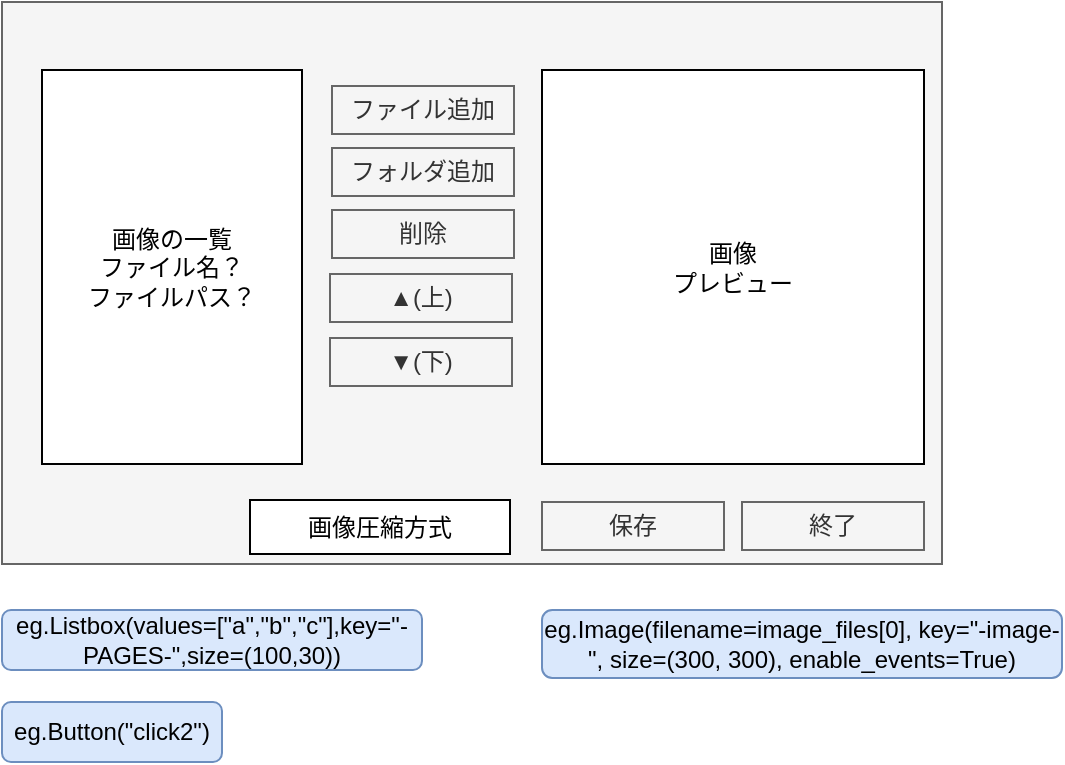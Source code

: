 <mxfile version="20.6.2" type="device"><diagram id="OcwYDJNqh8ZpJgAvMzJH" name="ページ1"><mxGraphModel dx="1406" dy="818" grid="1" gridSize="10" guides="1" tooltips="1" connect="1" arrows="1" fold="1" page="1" pageScale="1" pageWidth="827" pageHeight="1169" math="0" shadow="0"><root><mxCell id="0"/><mxCell id="1" parent="0"/><mxCell id="OV76bfxHB4X1S0Z5n7XZ-2" value="" style="rounded=0;whiteSpace=wrap;html=1;fillColor=#f5f5f5;fontColor=#333333;strokeColor=#666666;" vertex="1" parent="1"><mxGeometry x="30" y="110" width="470" height="281" as="geometry"/></mxCell><mxCell id="OV76bfxHB4X1S0Z5n7XZ-3" value="画像の一覧&lt;br&gt;ファイル名？&lt;br&gt;ファイルパス？" style="rounded=0;whiteSpace=wrap;html=1;" vertex="1" parent="1"><mxGeometry x="50" y="144" width="130" height="197" as="geometry"/></mxCell><mxCell id="OV76bfxHB4X1S0Z5n7XZ-4" value="画像&lt;br&gt;プレビュー" style="rounded=0;whiteSpace=wrap;html=1;" vertex="1" parent="1"><mxGeometry x="300" y="144" width="191" height="197" as="geometry"/></mxCell><mxCell id="OV76bfxHB4X1S0Z5n7XZ-5" value="ファイル追加" style="rounded=0;whiteSpace=wrap;html=1;fillColor=#f5f5f5;fontColor=#333333;strokeColor=#666666;" vertex="1" parent="1"><mxGeometry x="195" y="152" width="91" height="24" as="geometry"/></mxCell><mxCell id="OV76bfxHB4X1S0Z5n7XZ-6" value="フォルダ追加" style="rounded=0;whiteSpace=wrap;html=1;fillColor=#f5f5f5;fontColor=#333333;strokeColor=#666666;" vertex="1" parent="1"><mxGeometry x="195" y="183" width="91" height="24" as="geometry"/></mxCell><mxCell id="OV76bfxHB4X1S0Z5n7XZ-7" value="削除" style="rounded=0;whiteSpace=wrap;html=1;fillColor=#f5f5f5;fontColor=#333333;strokeColor=#666666;" vertex="1" parent="1"><mxGeometry x="195" y="214" width="91" height="24" as="geometry"/></mxCell><mxCell id="OV76bfxHB4X1S0Z5n7XZ-8" value="▲(上)" style="rounded=0;whiteSpace=wrap;html=1;fillColor=#f5f5f5;fontColor=#333333;strokeColor=#666666;" vertex="1" parent="1"><mxGeometry x="194" y="246" width="91" height="24" as="geometry"/></mxCell><mxCell id="OV76bfxHB4X1S0Z5n7XZ-9" value="▼(下)" style="rounded=0;whiteSpace=wrap;html=1;fillColor=#f5f5f5;fontColor=#333333;strokeColor=#666666;" vertex="1" parent="1"><mxGeometry x="194" y="278" width="91" height="24" as="geometry"/></mxCell><mxCell id="OV76bfxHB4X1S0Z5n7XZ-10" value="保存" style="rounded=0;whiteSpace=wrap;html=1;fillColor=#f5f5f5;fontColor=#333333;strokeColor=#666666;" vertex="1" parent="1"><mxGeometry x="300" y="360" width="91" height="24" as="geometry"/></mxCell><mxCell id="OV76bfxHB4X1S0Z5n7XZ-11" value="終了" style="rounded=0;whiteSpace=wrap;html=1;fillColor=#f5f5f5;fontColor=#333333;strokeColor=#666666;" vertex="1" parent="1"><mxGeometry x="400" y="360" width="91" height="24" as="geometry"/></mxCell><mxCell id="OV76bfxHB4X1S0Z5n7XZ-12" value="画像圧縮方式" style="rounded=0;whiteSpace=wrap;html=1;" vertex="1" parent="1"><mxGeometry x="154" y="359" width="130" height="27" as="geometry"/></mxCell><mxCell id="OV76bfxHB4X1S0Z5n7XZ-13" value="eg.Image(filename=image_files[0], key=&quot;-image-&quot;, size=(300, 300), enable_events=True)" style="rounded=1;whiteSpace=wrap;html=1;fillColor=#dae8fc;strokeColor=#6c8ebf;" vertex="1" parent="1"><mxGeometry x="300" y="414" width="260" height="34" as="geometry"/></mxCell><mxCell id="OV76bfxHB4X1S0Z5n7XZ-14" value="eg.Listbox(values=[&quot;a&quot;,&quot;b&quot;,&quot;c&quot;],key=&quot;-PAGES-&quot;,size=(100,30))" style="rounded=1;whiteSpace=wrap;html=1;fillColor=#dae8fc;strokeColor=#6c8ebf;" vertex="1" parent="1"><mxGeometry x="30" y="414" width="210" height="30" as="geometry"/></mxCell><mxCell id="OV76bfxHB4X1S0Z5n7XZ-15" value="eg.Button(&quot;click2&quot;)" style="rounded=1;whiteSpace=wrap;html=1;fillColor=#dae8fc;strokeColor=#6c8ebf;" vertex="1" parent="1"><mxGeometry x="30" y="460" width="110" height="30" as="geometry"/></mxCell></root></mxGraphModel></diagram></mxfile>